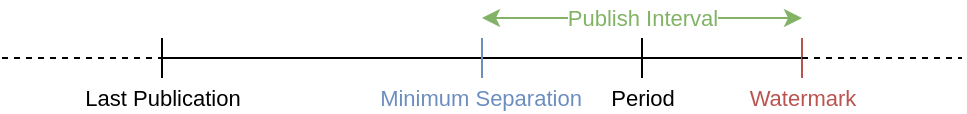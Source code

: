 <mxfile version="27.0.2" pages="2">
  <diagram id="7ZKAye89FQgwDpjRt6AM" name="Page-1">
    <mxGraphModel dx="496" dy="344" grid="1" gridSize="10" guides="1" tooltips="1" connect="1" arrows="1" fold="1" page="1" pageScale="1" pageWidth="827" pageHeight="1169" math="0" shadow="0">
      <root>
        <mxCell id="0" />
        <mxCell id="1" parent="0" />
        <mxCell id="2" value="" style="endArrow=none;html=1;" parent="1" edge="1">
          <mxGeometry width="50" height="50" relative="1" as="geometry">
            <mxPoint x="80" y="40" as="sourcePoint" />
            <mxPoint x="400" y="40" as="targetPoint" />
          </mxGeometry>
        </mxCell>
        <mxCell id="6" value="" style="endArrow=none;html=1;" parent="1" edge="1">
          <mxGeometry width="50" height="50" relative="1" as="geometry">
            <mxPoint x="80" y="50" as="sourcePoint" />
            <mxPoint x="80" y="30" as="targetPoint" />
          </mxGeometry>
        </mxCell>
        <mxCell id="8" value="Last Publication" style="edgeLabel;html=1;align=center;verticalAlign=middle;resizable=0;points=[];" parent="6" vertex="1" connectable="0">
          <mxGeometry x="-0.514" relative="1" as="geometry">
            <mxPoint y="15" as="offset" />
          </mxGeometry>
        </mxCell>
        <mxCell id="9" value="" style="endArrow=none;html=1;" parent="1" edge="1">
          <mxGeometry width="50" height="50" relative="1" as="geometry">
            <mxPoint x="320" y="50" as="sourcePoint" />
            <mxPoint x="320" y="30" as="targetPoint" />
          </mxGeometry>
        </mxCell>
        <mxCell id="10" value="Period" style="edgeLabel;html=1;align=center;verticalAlign=middle;resizable=0;points=[];" parent="9" vertex="1" connectable="0">
          <mxGeometry x="-0.514" relative="1" as="geometry">
            <mxPoint y="15" as="offset" />
          </mxGeometry>
        </mxCell>
        <mxCell id="11" value="" style="endArrow=none;html=1;fillColor=#f8cecc;strokeColor=#b85450;" parent="1" edge="1">
          <mxGeometry width="50" height="50" relative="1" as="geometry">
            <mxPoint x="400" y="50" as="sourcePoint" />
            <mxPoint x="400" y="30" as="targetPoint" />
          </mxGeometry>
        </mxCell>
        <mxCell id="12" value="Watermark" style="edgeLabel;html=1;align=center;verticalAlign=middle;resizable=0;points=[];fontColor=light-dark(#b95451, #ededed);" parent="11" vertex="1" connectable="0">
          <mxGeometry x="-0.514" relative="1" as="geometry">
            <mxPoint y="15" as="offset" />
          </mxGeometry>
        </mxCell>
        <mxCell id="13" value="" style="endArrow=none;html=1;fillColor=#dae8fc;strokeColor=#6c8ebf;" parent="1" edge="1">
          <mxGeometry width="50" height="50" relative="1" as="geometry">
            <mxPoint x="240" y="50" as="sourcePoint" />
            <mxPoint x="240" y="30" as="targetPoint" />
          </mxGeometry>
        </mxCell>
        <mxCell id="17" value="Minimum Separation" style="edgeLabel;html=1;align=center;verticalAlign=middle;resizable=0;points=[];fontColor=light-dark(#6c8ebf, #ededed);" parent="13" vertex="1" connectable="0">
          <mxGeometry x="-0.295" y="1" relative="1" as="geometry">
            <mxPoint y="17" as="offset" />
          </mxGeometry>
        </mxCell>
        <mxCell id="15" value="" style="endArrow=none;dashed=1;html=1;" parent="1" edge="1">
          <mxGeometry width="50" height="50" relative="1" as="geometry">
            <mxPoint y="40" as="sourcePoint" />
            <mxPoint x="80" y="40" as="targetPoint" />
          </mxGeometry>
        </mxCell>
        <mxCell id="19" value="" style="endArrow=none;dashed=1;html=1;" parent="1" edge="1">
          <mxGeometry width="50" height="50" relative="1" as="geometry">
            <mxPoint x="400" y="40" as="sourcePoint" />
            <mxPoint x="480" y="40" as="targetPoint" />
          </mxGeometry>
        </mxCell>
        <mxCell id="20" value="" style="endArrow=classic;startArrow=classic;html=1;fillColor=#d5e8d4;strokeColor=#82b366;" parent="1" edge="1">
          <mxGeometry width="50" height="50" relative="1" as="geometry">
            <mxPoint x="240" y="20" as="sourcePoint" />
            <mxPoint x="400" y="20" as="targetPoint" />
          </mxGeometry>
        </mxCell>
        <mxCell id="22" value="Publish Interval" style="edgeLabel;html=1;align=center;verticalAlign=middle;resizable=0;points=[];fontColor=light-dark(#81b365, #ededed);" parent="20" vertex="1" connectable="0">
          <mxGeometry x="-0.017" y="2" relative="1" as="geometry">
            <mxPoint x="1" y="2" as="offset" />
          </mxGeometry>
        </mxCell>
      </root>
    </mxGraphModel>
  </diagram>
  <diagram name="Naive" id="iT9Cr0K8di0HHHc7faos">
    <mxGraphModel dx="595" dy="413" grid="1" gridSize="10" guides="1" tooltips="1" connect="1" arrows="1" fold="1" page="1" pageScale="1" pageWidth="827" pageHeight="1169" math="0" shadow="0">
      <root>
        <mxCell id="rJaGYUEdW3bRlceLlVKX-0" />
        <mxCell id="rJaGYUEdW3bRlceLlVKX-1" parent="rJaGYUEdW3bRlceLlVKX-0" />
        <mxCell id="rJaGYUEdW3bRlceLlVKX-2" value="" style="endArrow=none;html=1;" parent="rJaGYUEdW3bRlceLlVKX-1" edge="1">
          <mxGeometry width="50" height="50" relative="1" as="geometry">
            <mxPoint x="80" y="40" as="sourcePoint" />
            <mxPoint x="320" y="40" as="targetPoint" />
          </mxGeometry>
        </mxCell>
        <mxCell id="rJaGYUEdW3bRlceLlVKX-3" value="" style="endArrow=none;html=1;" parent="rJaGYUEdW3bRlceLlVKX-1" edge="1">
          <mxGeometry width="50" height="50" relative="1" as="geometry">
            <mxPoint x="80" y="50" as="sourcePoint" />
            <mxPoint x="80" y="30" as="targetPoint" />
          </mxGeometry>
        </mxCell>
        <mxCell id="rJaGYUEdW3bRlceLlVKX-5" value="" style="endArrow=none;html=1;" parent="rJaGYUEdW3bRlceLlVKX-1" edge="1">
          <mxGeometry width="50" height="50" relative="1" as="geometry">
            <mxPoint x="320" y="50" as="sourcePoint" />
            <mxPoint x="320" y="30" as="targetPoint" />
          </mxGeometry>
        </mxCell>
        <mxCell id="iNwZ88bxYuTkJ-w4eoYK-0" value="" style="endArrow=classic;html=1;rounded=0;fillColor=#dae8fc;strokeColor=#6c8ebf;" parent="rJaGYUEdW3bRlceLlVKX-1" edge="1">
          <mxGeometry width="50" height="50" relative="1" as="geometry">
            <mxPoint x="40" y="20" as="sourcePoint" />
            <mxPoint x="40" y="40" as="targetPoint" />
          </mxGeometry>
        </mxCell>
        <mxCell id="iNwZ88bxYuTkJ-w4eoYK-1" value="" style="endArrow=classic;html=1;rounded=0;dashed=1;fillColor=#dae8fc;strokeColor=#6c8ebf;" parent="rJaGYUEdW3bRlceLlVKX-1" edge="1">
          <mxGeometry width="50" height="50" relative="1" as="geometry">
            <mxPoint x="360" y="20" as="sourcePoint" />
            <mxPoint x="360" y="40" as="targetPoint" />
          </mxGeometry>
        </mxCell>
        <mxCell id="iNwZ88bxYuTkJ-w4eoYK-2" value="" style="endArrow=classic;html=1;rounded=0;dashed=1;fillColor=#dae8fc;strokeColor=#6c8ebf;" parent="rJaGYUEdW3bRlceLlVKX-1" edge="1">
          <mxGeometry width="50" height="50" relative="1" as="geometry">
            <mxPoint x="280" y="20" as="sourcePoint" />
            <mxPoint x="280" y="40" as="targetPoint" />
          </mxGeometry>
        </mxCell>
        <mxCell id="iNwZ88bxYuTkJ-w4eoYK-3" value="" style="endArrow=classic;html=1;rounded=0;dashed=1;fillColor=#dae8fc;strokeColor=#6c8ebf;" parent="rJaGYUEdW3bRlceLlVKX-1" edge="1">
          <mxGeometry width="50" height="50" relative="1" as="geometry">
            <mxPoint x="200" y="20" as="sourcePoint" />
            <mxPoint x="200" y="40" as="targetPoint" />
          </mxGeometry>
        </mxCell>
        <mxCell id="ODVVRbH1ASCw8fVeT9wT-0" value="" style="endArrow=none;dashed=1;html=1;" parent="rJaGYUEdW3bRlceLlVKX-1" edge="1">
          <mxGeometry width="50" height="50" relative="1" as="geometry">
            <mxPoint y="40" as="sourcePoint" />
            <mxPoint x="80" y="40" as="targetPoint" />
          </mxGeometry>
        </mxCell>
        <mxCell id="ODVVRbH1ASCw8fVeT9wT-1" value="" style="endArrow=none;dashed=1;html=1;" parent="rJaGYUEdW3bRlceLlVKX-1" edge="1">
          <mxGeometry width="50" height="50" relative="1" as="geometry">
            <mxPoint x="320" y="40" as="sourcePoint" />
            <mxPoint x="400" y="40" as="targetPoint" />
          </mxGeometry>
        </mxCell>
        <mxCell id="24yxwfQxX2vnvpesRT0--0" value="" style="endArrow=classic;startArrow=classic;html=1;rounded=0;" edge="1" parent="rJaGYUEdW3bRlceLlVKX-1">
          <mxGeometry width="50" height="50" relative="1" as="geometry">
            <mxPoint x="80" y="70" as="sourcePoint" />
            <mxPoint x="320" y="70" as="targetPoint" />
          </mxGeometry>
        </mxCell>
        <mxCell id="24yxwfQxX2vnvpesRT0--1" value="Period" style="edgeLabel;html=1;align=center;verticalAlign=middle;resizable=0;points=[];" vertex="1" connectable="0" parent="24yxwfQxX2vnvpesRT0--0">
          <mxGeometry x="-0.0" y="1" relative="1" as="geometry">
            <mxPoint as="offset" />
          </mxGeometry>
        </mxCell>
      </root>
    </mxGraphModel>
  </diagram>
</mxfile>
